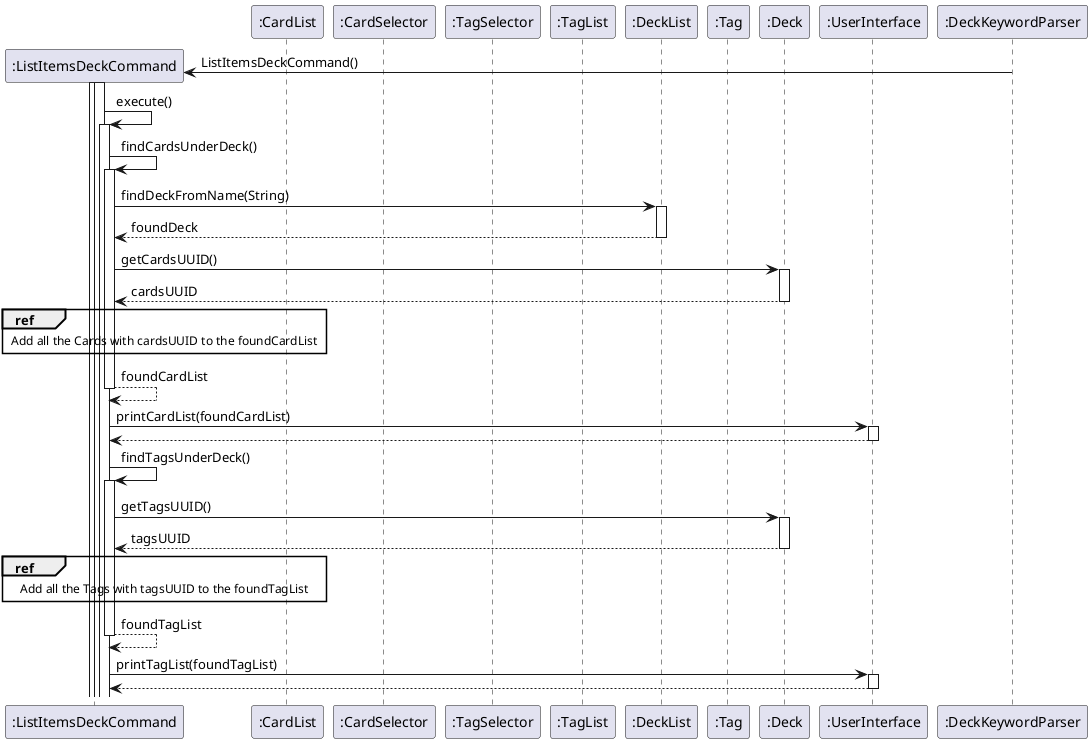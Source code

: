 @startuml
autoactivate on

participant ":ListItemsDeckCommand" as ListItemsDeckCommand
participant ":TagList" as TagList
participant ":CardList" as CardList
participant ":CardSelector" as CardSelector
participant ":TagSelector" as TagSelector
participant ":TagList" as TagList
participant ":DeckList" as DeckList
participant ":Tag" as Tag
participant ":Deck" as Deck

participant ":UserInterface" as UserInterface
participant ":DeckKeywordParser" as DeckKeywordParser


Create ListItemsDeckCommand
DeckKeywordParser -> ListItemsDeckCommand : ListItemsDeckCommand()
activate ListItemsDeckCommand

ListItemsDeckCommand -> ListItemsDeckCommand : execute()
ListItemsDeckCommand -> ListItemsDeckCommand : findCardsUnderDeck()
ListItemsDeckCommand -> DeckList : findDeckFromName(String)
return foundDeck

ListItemsDeckCommand -> Deck : getCardsUUID()
return cardsUUID

ref over ListItemsDeckCommand, CardList
Add all the Cards with cardsUUID to the foundCardList
end ref
return foundCardList
ListItemsDeckCommand -> UserInterface : printCardList(foundCardList)
return

'start of listing the tags'

ListItemsDeckCommand -> ListItemsDeckCommand : findTagsUnderDeck()

ListItemsDeckCommand -> Deck : getTagsUUID()
return tagsUUID

ref over ListItemsDeckCommand, CardList
Add all the Tags with tagsUUID to the foundTagList
end ref

return foundTagList
ListItemsDeckCommand -> UserInterface : printTagList(foundTagList)
return


@enduml

